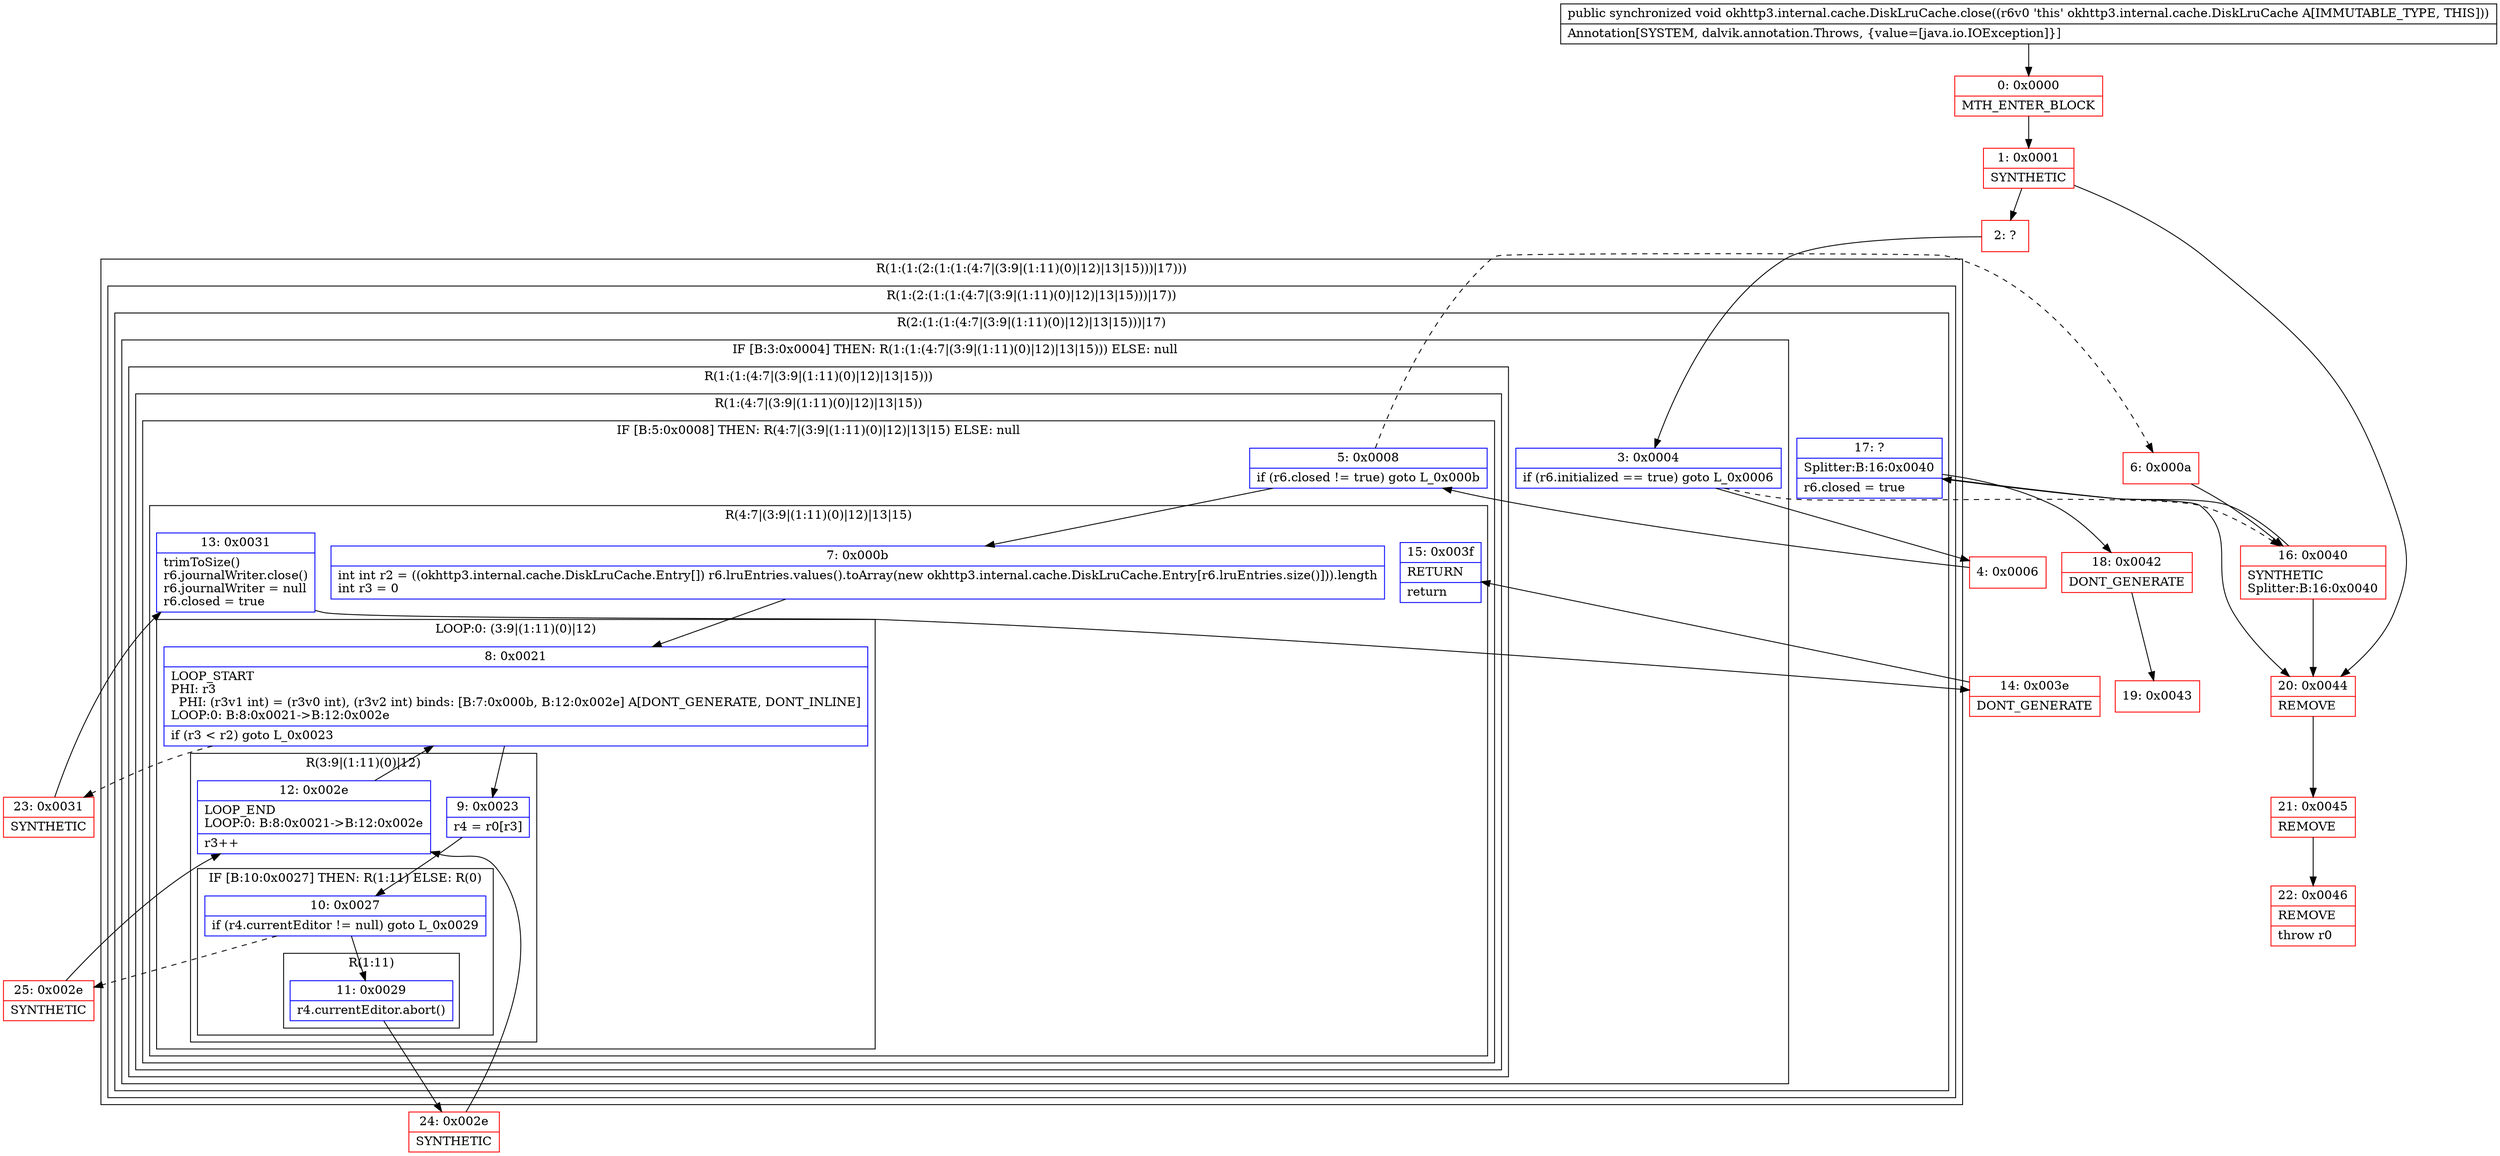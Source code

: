 digraph "CFG forokhttp3.internal.cache.DiskLruCache.close()V" {
subgraph cluster_Region_280305754 {
label = "R(1:(1:(2:(1:(1:(4:7|(3:9|(1:11)(0)|12)|13|15)))|17)))";
node [shape=record,color=blue];
subgraph cluster_Region_93542546 {
label = "R(1:(2:(1:(1:(4:7|(3:9|(1:11)(0)|12)|13|15)))|17))";
node [shape=record,color=blue];
subgraph cluster_Region_952481477 {
label = "R(2:(1:(1:(4:7|(3:9|(1:11)(0)|12)|13|15)))|17)";
node [shape=record,color=blue];
subgraph cluster_IfRegion_1549734658 {
label = "IF [B:3:0x0004] THEN: R(1:(1:(4:7|(3:9|(1:11)(0)|12)|13|15))) ELSE: null";
node [shape=record,color=blue];
Node_3 [shape=record,label="{3\:\ 0x0004|if (r6.initialized == true) goto L_0x0006\l}"];
subgraph cluster_Region_1699827491 {
label = "R(1:(1:(4:7|(3:9|(1:11)(0)|12)|13|15)))";
node [shape=record,color=blue];
subgraph cluster_Region_2056903891 {
label = "R(1:(4:7|(3:9|(1:11)(0)|12)|13|15))";
node [shape=record,color=blue];
subgraph cluster_IfRegion_1870606043 {
label = "IF [B:5:0x0008] THEN: R(4:7|(3:9|(1:11)(0)|12)|13|15) ELSE: null";
node [shape=record,color=blue];
Node_5 [shape=record,label="{5\:\ 0x0008|if (r6.closed != true) goto L_0x000b\l}"];
subgraph cluster_Region_1311767869 {
label = "R(4:7|(3:9|(1:11)(0)|12)|13|15)";
node [shape=record,color=blue];
Node_7 [shape=record,label="{7\:\ 0x000b|int int r2 = ((okhttp3.internal.cache.DiskLruCache.Entry[]) r6.lruEntries.values().toArray(new okhttp3.internal.cache.DiskLruCache.Entry[r6.lruEntries.size()])).length\lint r3 = 0\l}"];
subgraph cluster_LoopRegion_1268574005 {
label = "LOOP:0: (3:9|(1:11)(0)|12)";
node [shape=record,color=blue];
Node_8 [shape=record,label="{8\:\ 0x0021|LOOP_START\lPHI: r3 \l  PHI: (r3v1 int) = (r3v0 int), (r3v2 int) binds: [B:7:0x000b, B:12:0x002e] A[DONT_GENERATE, DONT_INLINE]\lLOOP:0: B:8:0x0021\-\>B:12:0x002e\l|if (r3 \< r2) goto L_0x0023\l}"];
subgraph cluster_Region_2033780279 {
label = "R(3:9|(1:11)(0)|12)";
node [shape=record,color=blue];
Node_9 [shape=record,label="{9\:\ 0x0023|r4 = r0[r3]\l}"];
subgraph cluster_IfRegion_609980722 {
label = "IF [B:10:0x0027] THEN: R(1:11) ELSE: R(0)";
node [shape=record,color=blue];
Node_10 [shape=record,label="{10\:\ 0x0027|if (r4.currentEditor != null) goto L_0x0029\l}"];
subgraph cluster_Region_269532718 {
label = "R(1:11)";
node [shape=record,color=blue];
Node_11 [shape=record,label="{11\:\ 0x0029|r4.currentEditor.abort()\l}"];
}
subgraph cluster_Region_110056193 {
label = "R(0)";
node [shape=record,color=blue];
}
}
Node_12 [shape=record,label="{12\:\ 0x002e|LOOP_END\lLOOP:0: B:8:0x0021\-\>B:12:0x002e\l|r3++\l}"];
}
}
Node_13 [shape=record,label="{13\:\ 0x0031|trimToSize()\lr6.journalWriter.close()\lr6.journalWriter = null\lr6.closed = true\l}"];
Node_15 [shape=record,label="{15\:\ 0x003f|RETURN\l|return\l}"];
}
}
}
}
}
Node_17 [shape=record,label="{17\:\ ?|Splitter:B:16:0x0040\l|r6.closed = true\l}"];
}
}
}
Node_0 [shape=record,color=red,label="{0\:\ 0x0000|MTH_ENTER_BLOCK\l}"];
Node_1 [shape=record,color=red,label="{1\:\ 0x0001|SYNTHETIC\l}"];
Node_2 [shape=record,color=red,label="{2\:\ ?}"];
Node_4 [shape=record,color=red,label="{4\:\ 0x0006}"];
Node_6 [shape=record,color=red,label="{6\:\ 0x000a}"];
Node_14 [shape=record,color=red,label="{14\:\ 0x003e|DONT_GENERATE\l}"];
Node_16 [shape=record,color=red,label="{16\:\ 0x0040|SYNTHETIC\lSplitter:B:16:0x0040\l}"];
Node_18 [shape=record,color=red,label="{18\:\ 0x0042|DONT_GENERATE\l}"];
Node_19 [shape=record,color=red,label="{19\:\ 0x0043}"];
Node_20 [shape=record,color=red,label="{20\:\ 0x0044|REMOVE\l}"];
Node_21 [shape=record,color=red,label="{21\:\ 0x0045|REMOVE\l}"];
Node_22 [shape=record,color=red,label="{22\:\ 0x0046|REMOVE\l|throw r0\l}"];
Node_23 [shape=record,color=red,label="{23\:\ 0x0031|SYNTHETIC\l}"];
Node_24 [shape=record,color=red,label="{24\:\ 0x002e|SYNTHETIC\l}"];
Node_25 [shape=record,color=red,label="{25\:\ 0x002e|SYNTHETIC\l}"];
MethodNode[shape=record,label="{public synchronized void okhttp3.internal.cache.DiskLruCache.close((r6v0 'this' okhttp3.internal.cache.DiskLruCache A[IMMUTABLE_TYPE, THIS]))  | Annotation[SYSTEM, dalvik.annotation.Throws, \{value=[java.io.IOException]\}]\l}"];
MethodNode -> Node_0;
Node_3 -> Node_4;
Node_3 -> Node_16[style=dashed];
Node_5 -> Node_6[style=dashed];
Node_5 -> Node_7;
Node_7 -> Node_8;
Node_8 -> Node_9;
Node_8 -> Node_23[style=dashed];
Node_9 -> Node_10;
Node_10 -> Node_11;
Node_10 -> Node_25[style=dashed];
Node_11 -> Node_24;
Node_12 -> Node_8;
Node_13 -> Node_14;
Node_17 -> Node_18;
Node_17 -> Node_20;
Node_0 -> Node_1;
Node_1 -> Node_2;
Node_1 -> Node_20;
Node_2 -> Node_3;
Node_4 -> Node_5;
Node_6 -> Node_16;
Node_14 -> Node_15;
Node_16 -> Node_17;
Node_16 -> Node_20;
Node_18 -> Node_19;
Node_20 -> Node_21;
Node_21 -> Node_22;
Node_23 -> Node_13;
Node_24 -> Node_12;
Node_25 -> Node_12;
}

